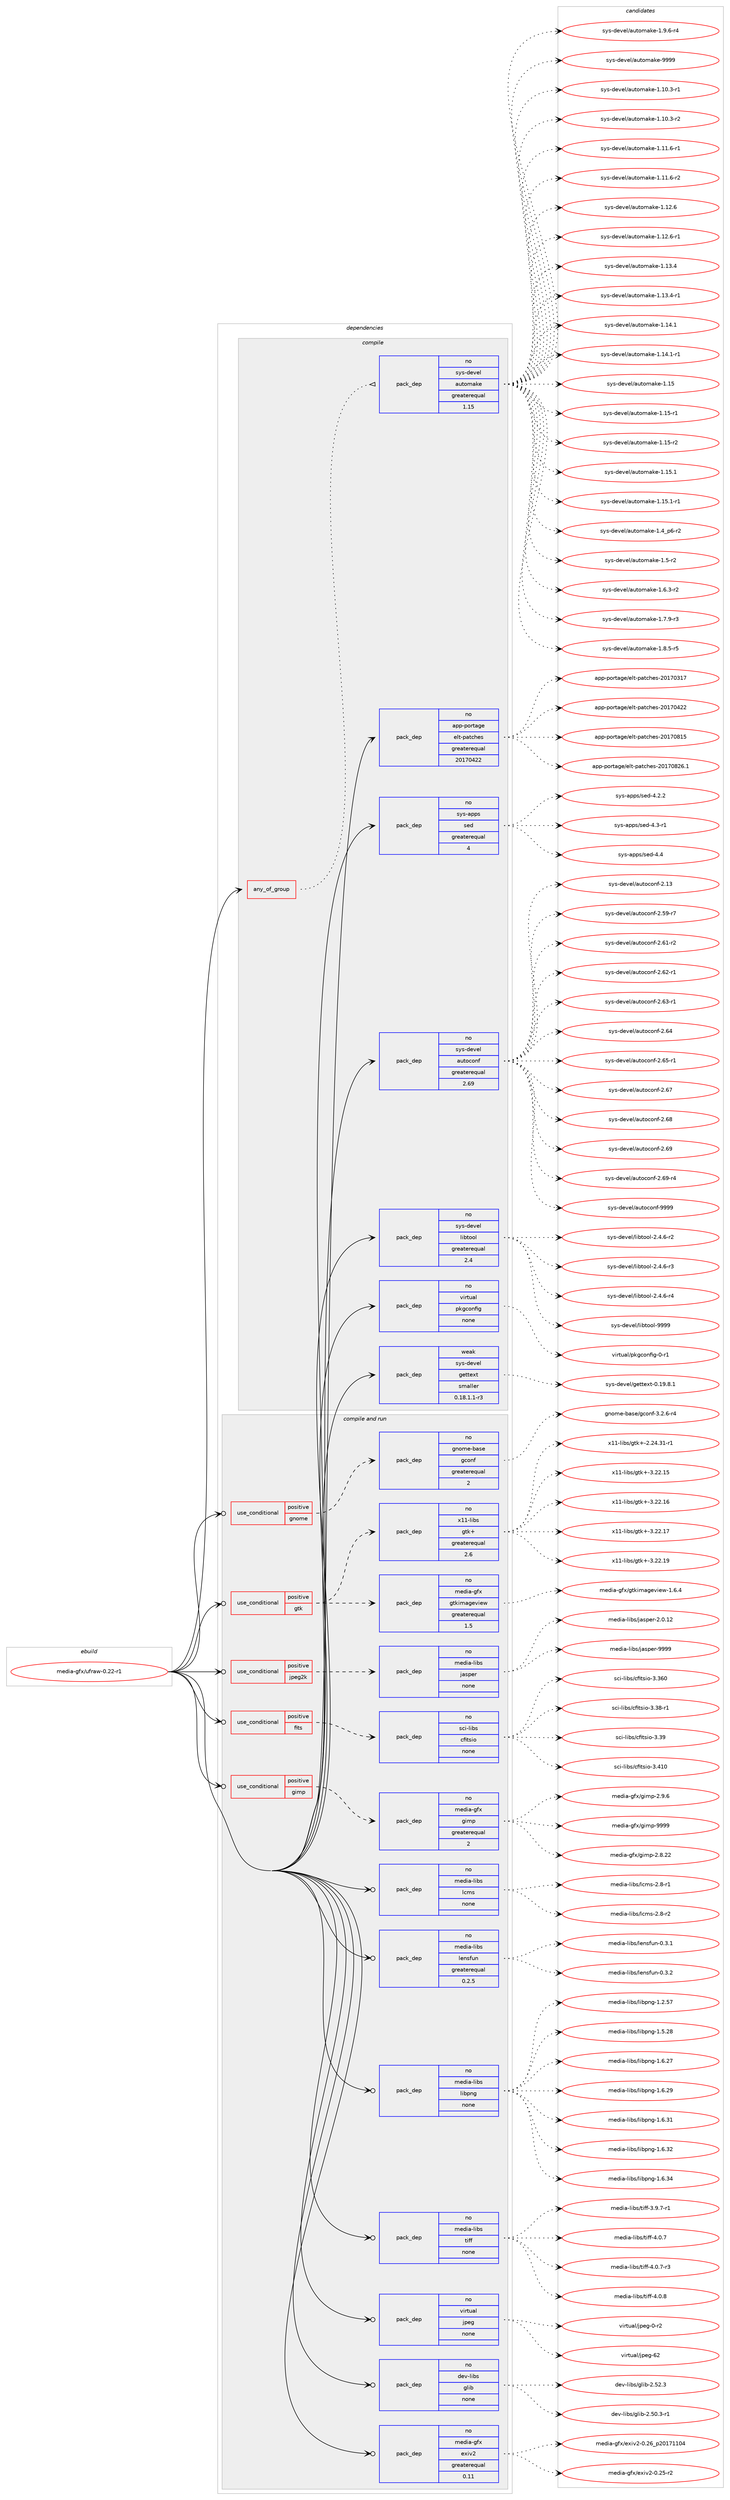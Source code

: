 digraph prolog {

# *************
# Graph options
# *************

newrank=true;
concentrate=true;
compound=true;
graph [rankdir=LR,fontname=Helvetica,fontsize=10,ranksep=1.5];#, ranksep=2.5, nodesep=0.2];
edge  [arrowhead=vee];
node  [fontname=Helvetica,fontsize=10];

# **********
# The ebuild
# **********

subgraph cluster_leftcol {
color=gray;
rank=same;
label=<<i>ebuild</i>>;
id [label="media-gfx/ufraw-0.22-r1", color=red, width=4, href="../media-gfx/ufraw-0.22-r1.svg"];
}

# ****************
# The dependencies
# ****************

subgraph cluster_midcol {
color=gray;
label=<<i>dependencies</i>>;
subgraph cluster_compile {
fillcolor="#eeeeee";
style=filled;
label=<<i>compile</i>>;
subgraph any5341 {
dependency358569 [label=<<TABLE BORDER="0" CELLBORDER="1" CELLSPACING="0" CELLPADDING="4"><TR><TD CELLPADDING="10">any_of_group</TD></TR></TABLE>>, shape=none, color=red];subgraph pack264585 {
dependency358570 [label=<<TABLE BORDER="0" CELLBORDER="1" CELLSPACING="0" CELLPADDING="4" WIDTH="220"><TR><TD ROWSPAN="6" CELLPADDING="30">pack_dep</TD></TR><TR><TD WIDTH="110">no</TD></TR><TR><TD>sys-devel</TD></TR><TR><TD>automake</TD></TR><TR><TD>greaterequal</TD></TR><TR><TD>1.15</TD></TR></TABLE>>, shape=none, color=blue];
}
dependency358569:e -> dependency358570:w [weight=20,style="dotted",arrowhead="oinv"];
}
id:e -> dependency358569:w [weight=20,style="solid",arrowhead="vee"];
subgraph pack264586 {
dependency358571 [label=<<TABLE BORDER="0" CELLBORDER="1" CELLSPACING="0" CELLPADDING="4" WIDTH="220"><TR><TD ROWSPAN="6" CELLPADDING="30">pack_dep</TD></TR><TR><TD WIDTH="110">no</TD></TR><TR><TD>app-portage</TD></TR><TR><TD>elt-patches</TD></TR><TR><TD>greaterequal</TD></TR><TR><TD>20170422</TD></TR></TABLE>>, shape=none, color=blue];
}
id:e -> dependency358571:w [weight=20,style="solid",arrowhead="vee"];
subgraph pack264587 {
dependency358572 [label=<<TABLE BORDER="0" CELLBORDER="1" CELLSPACING="0" CELLPADDING="4" WIDTH="220"><TR><TD ROWSPAN="6" CELLPADDING="30">pack_dep</TD></TR><TR><TD WIDTH="110">no</TD></TR><TR><TD>sys-apps</TD></TR><TR><TD>sed</TD></TR><TR><TD>greaterequal</TD></TR><TR><TD>4</TD></TR></TABLE>>, shape=none, color=blue];
}
id:e -> dependency358572:w [weight=20,style="solid",arrowhead="vee"];
subgraph pack264588 {
dependency358573 [label=<<TABLE BORDER="0" CELLBORDER="1" CELLSPACING="0" CELLPADDING="4" WIDTH="220"><TR><TD ROWSPAN="6" CELLPADDING="30">pack_dep</TD></TR><TR><TD WIDTH="110">no</TD></TR><TR><TD>sys-devel</TD></TR><TR><TD>autoconf</TD></TR><TR><TD>greaterequal</TD></TR><TR><TD>2.69</TD></TR></TABLE>>, shape=none, color=blue];
}
id:e -> dependency358573:w [weight=20,style="solid",arrowhead="vee"];
subgraph pack264589 {
dependency358574 [label=<<TABLE BORDER="0" CELLBORDER="1" CELLSPACING="0" CELLPADDING="4" WIDTH="220"><TR><TD ROWSPAN="6" CELLPADDING="30">pack_dep</TD></TR><TR><TD WIDTH="110">no</TD></TR><TR><TD>sys-devel</TD></TR><TR><TD>libtool</TD></TR><TR><TD>greaterequal</TD></TR><TR><TD>2.4</TD></TR></TABLE>>, shape=none, color=blue];
}
id:e -> dependency358574:w [weight=20,style="solid",arrowhead="vee"];
subgraph pack264590 {
dependency358575 [label=<<TABLE BORDER="0" CELLBORDER="1" CELLSPACING="0" CELLPADDING="4" WIDTH="220"><TR><TD ROWSPAN="6" CELLPADDING="30">pack_dep</TD></TR><TR><TD WIDTH="110">no</TD></TR><TR><TD>virtual</TD></TR><TR><TD>pkgconfig</TD></TR><TR><TD>none</TD></TR><TR><TD></TD></TR></TABLE>>, shape=none, color=blue];
}
id:e -> dependency358575:w [weight=20,style="solid",arrowhead="vee"];
subgraph pack264591 {
dependency358576 [label=<<TABLE BORDER="0" CELLBORDER="1" CELLSPACING="0" CELLPADDING="4" WIDTH="220"><TR><TD ROWSPAN="6" CELLPADDING="30">pack_dep</TD></TR><TR><TD WIDTH="110">weak</TD></TR><TR><TD>sys-devel</TD></TR><TR><TD>gettext</TD></TR><TR><TD>smaller</TD></TR><TR><TD>0.18.1.1-r3</TD></TR></TABLE>>, shape=none, color=blue];
}
id:e -> dependency358576:w [weight=20,style="solid",arrowhead="vee"];
}
subgraph cluster_compileandrun {
fillcolor="#eeeeee";
style=filled;
label=<<i>compile and run</i>>;
subgraph cond88515 {
dependency358577 [label=<<TABLE BORDER="0" CELLBORDER="1" CELLSPACING="0" CELLPADDING="4"><TR><TD ROWSPAN="3" CELLPADDING="10">use_conditional</TD></TR><TR><TD>positive</TD></TR><TR><TD>fits</TD></TR></TABLE>>, shape=none, color=red];
subgraph pack264592 {
dependency358578 [label=<<TABLE BORDER="0" CELLBORDER="1" CELLSPACING="0" CELLPADDING="4" WIDTH="220"><TR><TD ROWSPAN="6" CELLPADDING="30">pack_dep</TD></TR><TR><TD WIDTH="110">no</TD></TR><TR><TD>sci-libs</TD></TR><TR><TD>cfitsio</TD></TR><TR><TD>none</TD></TR><TR><TD></TD></TR></TABLE>>, shape=none, color=blue];
}
dependency358577:e -> dependency358578:w [weight=20,style="dashed",arrowhead="vee"];
}
id:e -> dependency358577:w [weight=20,style="solid",arrowhead="odotvee"];
subgraph cond88516 {
dependency358579 [label=<<TABLE BORDER="0" CELLBORDER="1" CELLSPACING="0" CELLPADDING="4"><TR><TD ROWSPAN="3" CELLPADDING="10">use_conditional</TD></TR><TR><TD>positive</TD></TR><TR><TD>gimp</TD></TR></TABLE>>, shape=none, color=red];
subgraph pack264593 {
dependency358580 [label=<<TABLE BORDER="0" CELLBORDER="1" CELLSPACING="0" CELLPADDING="4" WIDTH="220"><TR><TD ROWSPAN="6" CELLPADDING="30">pack_dep</TD></TR><TR><TD WIDTH="110">no</TD></TR><TR><TD>media-gfx</TD></TR><TR><TD>gimp</TD></TR><TR><TD>greaterequal</TD></TR><TR><TD>2</TD></TR></TABLE>>, shape=none, color=blue];
}
dependency358579:e -> dependency358580:w [weight=20,style="dashed",arrowhead="vee"];
}
id:e -> dependency358579:w [weight=20,style="solid",arrowhead="odotvee"];
subgraph cond88517 {
dependency358581 [label=<<TABLE BORDER="0" CELLBORDER="1" CELLSPACING="0" CELLPADDING="4"><TR><TD ROWSPAN="3" CELLPADDING="10">use_conditional</TD></TR><TR><TD>positive</TD></TR><TR><TD>gnome</TD></TR></TABLE>>, shape=none, color=red];
subgraph pack264594 {
dependency358582 [label=<<TABLE BORDER="0" CELLBORDER="1" CELLSPACING="0" CELLPADDING="4" WIDTH="220"><TR><TD ROWSPAN="6" CELLPADDING="30">pack_dep</TD></TR><TR><TD WIDTH="110">no</TD></TR><TR><TD>gnome-base</TD></TR><TR><TD>gconf</TD></TR><TR><TD>greaterequal</TD></TR><TR><TD>2</TD></TR></TABLE>>, shape=none, color=blue];
}
dependency358581:e -> dependency358582:w [weight=20,style="dashed",arrowhead="vee"];
}
id:e -> dependency358581:w [weight=20,style="solid",arrowhead="odotvee"];
subgraph cond88518 {
dependency358583 [label=<<TABLE BORDER="0" CELLBORDER="1" CELLSPACING="0" CELLPADDING="4"><TR><TD ROWSPAN="3" CELLPADDING="10">use_conditional</TD></TR><TR><TD>positive</TD></TR><TR><TD>gtk</TD></TR></TABLE>>, shape=none, color=red];
subgraph pack264595 {
dependency358584 [label=<<TABLE BORDER="0" CELLBORDER="1" CELLSPACING="0" CELLPADDING="4" WIDTH="220"><TR><TD ROWSPAN="6" CELLPADDING="30">pack_dep</TD></TR><TR><TD WIDTH="110">no</TD></TR><TR><TD>media-gfx</TD></TR><TR><TD>gtkimageview</TD></TR><TR><TD>greaterequal</TD></TR><TR><TD>1.5</TD></TR></TABLE>>, shape=none, color=blue];
}
dependency358583:e -> dependency358584:w [weight=20,style="dashed",arrowhead="vee"];
subgraph pack264596 {
dependency358585 [label=<<TABLE BORDER="0" CELLBORDER="1" CELLSPACING="0" CELLPADDING="4" WIDTH="220"><TR><TD ROWSPAN="6" CELLPADDING="30">pack_dep</TD></TR><TR><TD WIDTH="110">no</TD></TR><TR><TD>x11-libs</TD></TR><TR><TD>gtk+</TD></TR><TR><TD>greaterequal</TD></TR><TR><TD>2.6</TD></TR></TABLE>>, shape=none, color=blue];
}
dependency358583:e -> dependency358585:w [weight=20,style="dashed",arrowhead="vee"];
}
id:e -> dependency358583:w [weight=20,style="solid",arrowhead="odotvee"];
subgraph cond88519 {
dependency358586 [label=<<TABLE BORDER="0" CELLBORDER="1" CELLSPACING="0" CELLPADDING="4"><TR><TD ROWSPAN="3" CELLPADDING="10">use_conditional</TD></TR><TR><TD>positive</TD></TR><TR><TD>jpeg2k</TD></TR></TABLE>>, shape=none, color=red];
subgraph pack264597 {
dependency358587 [label=<<TABLE BORDER="0" CELLBORDER="1" CELLSPACING="0" CELLPADDING="4" WIDTH="220"><TR><TD ROWSPAN="6" CELLPADDING="30">pack_dep</TD></TR><TR><TD WIDTH="110">no</TD></TR><TR><TD>media-libs</TD></TR><TR><TD>jasper</TD></TR><TR><TD>none</TD></TR><TR><TD></TD></TR></TABLE>>, shape=none, color=blue];
}
dependency358586:e -> dependency358587:w [weight=20,style="dashed",arrowhead="vee"];
}
id:e -> dependency358586:w [weight=20,style="solid",arrowhead="odotvee"];
subgraph pack264598 {
dependency358588 [label=<<TABLE BORDER="0" CELLBORDER="1" CELLSPACING="0" CELLPADDING="4" WIDTH="220"><TR><TD ROWSPAN="6" CELLPADDING="30">pack_dep</TD></TR><TR><TD WIDTH="110">no</TD></TR><TR><TD>dev-libs</TD></TR><TR><TD>glib</TD></TR><TR><TD>none</TD></TR><TR><TD></TD></TR></TABLE>>, shape=none, color=blue];
}
id:e -> dependency358588:w [weight=20,style="solid",arrowhead="odotvee"];
subgraph pack264599 {
dependency358589 [label=<<TABLE BORDER="0" CELLBORDER="1" CELLSPACING="0" CELLPADDING="4" WIDTH="220"><TR><TD ROWSPAN="6" CELLPADDING="30">pack_dep</TD></TR><TR><TD WIDTH="110">no</TD></TR><TR><TD>media-gfx</TD></TR><TR><TD>exiv2</TD></TR><TR><TD>greaterequal</TD></TR><TR><TD>0.11</TD></TR></TABLE>>, shape=none, color=blue];
}
id:e -> dependency358589:w [weight=20,style="solid",arrowhead="odotvee"];
subgraph pack264600 {
dependency358590 [label=<<TABLE BORDER="0" CELLBORDER="1" CELLSPACING="0" CELLPADDING="4" WIDTH="220"><TR><TD ROWSPAN="6" CELLPADDING="30">pack_dep</TD></TR><TR><TD WIDTH="110">no</TD></TR><TR><TD>media-libs</TD></TR><TR><TD>lcms</TD></TR><TR><TD>none</TD></TR><TR><TD></TD></TR></TABLE>>, shape=none, color=blue];
}
id:e -> dependency358590:w [weight=20,style="solid",arrowhead="odotvee"];
subgraph pack264601 {
dependency358591 [label=<<TABLE BORDER="0" CELLBORDER="1" CELLSPACING="0" CELLPADDING="4" WIDTH="220"><TR><TD ROWSPAN="6" CELLPADDING="30">pack_dep</TD></TR><TR><TD WIDTH="110">no</TD></TR><TR><TD>media-libs</TD></TR><TR><TD>lensfun</TD></TR><TR><TD>greaterequal</TD></TR><TR><TD>0.2.5</TD></TR></TABLE>>, shape=none, color=blue];
}
id:e -> dependency358591:w [weight=20,style="solid",arrowhead="odotvee"];
subgraph pack264602 {
dependency358592 [label=<<TABLE BORDER="0" CELLBORDER="1" CELLSPACING="0" CELLPADDING="4" WIDTH="220"><TR><TD ROWSPAN="6" CELLPADDING="30">pack_dep</TD></TR><TR><TD WIDTH="110">no</TD></TR><TR><TD>media-libs</TD></TR><TR><TD>libpng</TD></TR><TR><TD>none</TD></TR><TR><TD></TD></TR></TABLE>>, shape=none, color=blue];
}
id:e -> dependency358592:w [weight=20,style="solid",arrowhead="odotvee"];
subgraph pack264603 {
dependency358593 [label=<<TABLE BORDER="0" CELLBORDER="1" CELLSPACING="0" CELLPADDING="4" WIDTH="220"><TR><TD ROWSPAN="6" CELLPADDING="30">pack_dep</TD></TR><TR><TD WIDTH="110">no</TD></TR><TR><TD>media-libs</TD></TR><TR><TD>tiff</TD></TR><TR><TD>none</TD></TR><TR><TD></TD></TR></TABLE>>, shape=none, color=blue];
}
id:e -> dependency358593:w [weight=20,style="solid",arrowhead="odotvee"];
subgraph pack264604 {
dependency358594 [label=<<TABLE BORDER="0" CELLBORDER="1" CELLSPACING="0" CELLPADDING="4" WIDTH="220"><TR><TD ROWSPAN="6" CELLPADDING="30">pack_dep</TD></TR><TR><TD WIDTH="110">no</TD></TR><TR><TD>virtual</TD></TR><TR><TD>jpeg</TD></TR><TR><TD>none</TD></TR><TR><TD></TD></TR></TABLE>>, shape=none, color=blue];
}
id:e -> dependency358594:w [weight=20,style="solid",arrowhead="odotvee"];
}
subgraph cluster_run {
fillcolor="#eeeeee";
style=filled;
label=<<i>run</i>>;
}
}

# **************
# The candidates
# **************

subgraph cluster_choices {
rank=same;
color=gray;
label=<<i>candidates</i>>;

subgraph choice264585 {
color=black;
nodesep=1;
choice11512111545100101118101108479711711611110997107101454946494846514511449 [label="sys-devel/automake-1.10.3-r1", color=red, width=4,href="../sys-devel/automake-1.10.3-r1.svg"];
choice11512111545100101118101108479711711611110997107101454946494846514511450 [label="sys-devel/automake-1.10.3-r2", color=red, width=4,href="../sys-devel/automake-1.10.3-r2.svg"];
choice11512111545100101118101108479711711611110997107101454946494946544511449 [label="sys-devel/automake-1.11.6-r1", color=red, width=4,href="../sys-devel/automake-1.11.6-r1.svg"];
choice11512111545100101118101108479711711611110997107101454946494946544511450 [label="sys-devel/automake-1.11.6-r2", color=red, width=4,href="../sys-devel/automake-1.11.6-r2.svg"];
choice1151211154510010111810110847971171161111099710710145494649504654 [label="sys-devel/automake-1.12.6", color=red, width=4,href="../sys-devel/automake-1.12.6.svg"];
choice11512111545100101118101108479711711611110997107101454946495046544511449 [label="sys-devel/automake-1.12.6-r1", color=red, width=4,href="../sys-devel/automake-1.12.6-r1.svg"];
choice1151211154510010111810110847971171161111099710710145494649514652 [label="sys-devel/automake-1.13.4", color=red, width=4,href="../sys-devel/automake-1.13.4.svg"];
choice11512111545100101118101108479711711611110997107101454946495146524511449 [label="sys-devel/automake-1.13.4-r1", color=red, width=4,href="../sys-devel/automake-1.13.4-r1.svg"];
choice1151211154510010111810110847971171161111099710710145494649524649 [label="sys-devel/automake-1.14.1", color=red, width=4,href="../sys-devel/automake-1.14.1.svg"];
choice11512111545100101118101108479711711611110997107101454946495246494511449 [label="sys-devel/automake-1.14.1-r1", color=red, width=4,href="../sys-devel/automake-1.14.1-r1.svg"];
choice115121115451001011181011084797117116111109971071014549464953 [label="sys-devel/automake-1.15", color=red, width=4,href="../sys-devel/automake-1.15.svg"];
choice1151211154510010111810110847971171161111099710710145494649534511449 [label="sys-devel/automake-1.15-r1", color=red, width=4,href="../sys-devel/automake-1.15-r1.svg"];
choice1151211154510010111810110847971171161111099710710145494649534511450 [label="sys-devel/automake-1.15-r2", color=red, width=4,href="../sys-devel/automake-1.15-r2.svg"];
choice1151211154510010111810110847971171161111099710710145494649534649 [label="sys-devel/automake-1.15.1", color=red, width=4,href="../sys-devel/automake-1.15.1.svg"];
choice11512111545100101118101108479711711611110997107101454946495346494511449 [label="sys-devel/automake-1.15.1-r1", color=red, width=4,href="../sys-devel/automake-1.15.1-r1.svg"];
choice115121115451001011181011084797117116111109971071014549465295112544511450 [label="sys-devel/automake-1.4_p6-r2", color=red, width=4,href="../sys-devel/automake-1.4_p6-r2.svg"];
choice11512111545100101118101108479711711611110997107101454946534511450 [label="sys-devel/automake-1.5-r2", color=red, width=4,href="../sys-devel/automake-1.5-r2.svg"];
choice115121115451001011181011084797117116111109971071014549465446514511450 [label="sys-devel/automake-1.6.3-r2", color=red, width=4,href="../sys-devel/automake-1.6.3-r2.svg"];
choice115121115451001011181011084797117116111109971071014549465546574511451 [label="sys-devel/automake-1.7.9-r3", color=red, width=4,href="../sys-devel/automake-1.7.9-r3.svg"];
choice115121115451001011181011084797117116111109971071014549465646534511453 [label="sys-devel/automake-1.8.5-r5", color=red, width=4,href="../sys-devel/automake-1.8.5-r5.svg"];
choice115121115451001011181011084797117116111109971071014549465746544511452 [label="sys-devel/automake-1.9.6-r4", color=red, width=4,href="../sys-devel/automake-1.9.6-r4.svg"];
choice115121115451001011181011084797117116111109971071014557575757 [label="sys-devel/automake-9999", color=red, width=4,href="../sys-devel/automake-9999.svg"];
dependency358570:e -> choice11512111545100101118101108479711711611110997107101454946494846514511449:w [style=dotted,weight="100"];
dependency358570:e -> choice11512111545100101118101108479711711611110997107101454946494846514511450:w [style=dotted,weight="100"];
dependency358570:e -> choice11512111545100101118101108479711711611110997107101454946494946544511449:w [style=dotted,weight="100"];
dependency358570:e -> choice11512111545100101118101108479711711611110997107101454946494946544511450:w [style=dotted,weight="100"];
dependency358570:e -> choice1151211154510010111810110847971171161111099710710145494649504654:w [style=dotted,weight="100"];
dependency358570:e -> choice11512111545100101118101108479711711611110997107101454946495046544511449:w [style=dotted,weight="100"];
dependency358570:e -> choice1151211154510010111810110847971171161111099710710145494649514652:w [style=dotted,weight="100"];
dependency358570:e -> choice11512111545100101118101108479711711611110997107101454946495146524511449:w [style=dotted,weight="100"];
dependency358570:e -> choice1151211154510010111810110847971171161111099710710145494649524649:w [style=dotted,weight="100"];
dependency358570:e -> choice11512111545100101118101108479711711611110997107101454946495246494511449:w [style=dotted,weight="100"];
dependency358570:e -> choice115121115451001011181011084797117116111109971071014549464953:w [style=dotted,weight="100"];
dependency358570:e -> choice1151211154510010111810110847971171161111099710710145494649534511449:w [style=dotted,weight="100"];
dependency358570:e -> choice1151211154510010111810110847971171161111099710710145494649534511450:w [style=dotted,weight="100"];
dependency358570:e -> choice1151211154510010111810110847971171161111099710710145494649534649:w [style=dotted,weight="100"];
dependency358570:e -> choice11512111545100101118101108479711711611110997107101454946495346494511449:w [style=dotted,weight="100"];
dependency358570:e -> choice115121115451001011181011084797117116111109971071014549465295112544511450:w [style=dotted,weight="100"];
dependency358570:e -> choice11512111545100101118101108479711711611110997107101454946534511450:w [style=dotted,weight="100"];
dependency358570:e -> choice115121115451001011181011084797117116111109971071014549465446514511450:w [style=dotted,weight="100"];
dependency358570:e -> choice115121115451001011181011084797117116111109971071014549465546574511451:w [style=dotted,weight="100"];
dependency358570:e -> choice115121115451001011181011084797117116111109971071014549465646534511453:w [style=dotted,weight="100"];
dependency358570:e -> choice115121115451001011181011084797117116111109971071014549465746544511452:w [style=dotted,weight="100"];
dependency358570:e -> choice115121115451001011181011084797117116111109971071014557575757:w [style=dotted,weight="100"];
}
subgraph choice264586 {
color=black;
nodesep=1;
choice97112112451121111141169710310147101108116451129711699104101115455048495548514955 [label="app-portage/elt-patches-20170317", color=red, width=4,href="../app-portage/elt-patches-20170317.svg"];
choice97112112451121111141169710310147101108116451129711699104101115455048495548525050 [label="app-portage/elt-patches-20170422", color=red, width=4,href="../app-portage/elt-patches-20170422.svg"];
choice97112112451121111141169710310147101108116451129711699104101115455048495548564953 [label="app-portage/elt-patches-20170815", color=red, width=4,href="../app-portage/elt-patches-20170815.svg"];
choice971121124511211111411697103101471011081164511297116991041011154550484955485650544649 [label="app-portage/elt-patches-20170826.1", color=red, width=4,href="../app-portage/elt-patches-20170826.1.svg"];
dependency358571:e -> choice97112112451121111141169710310147101108116451129711699104101115455048495548514955:w [style=dotted,weight="100"];
dependency358571:e -> choice97112112451121111141169710310147101108116451129711699104101115455048495548525050:w [style=dotted,weight="100"];
dependency358571:e -> choice97112112451121111141169710310147101108116451129711699104101115455048495548564953:w [style=dotted,weight="100"];
dependency358571:e -> choice971121124511211111411697103101471011081164511297116991041011154550484955485650544649:w [style=dotted,weight="100"];
}
subgraph choice264587 {
color=black;
nodesep=1;
choice115121115459711211211547115101100455246504650 [label="sys-apps/sed-4.2.2", color=red, width=4,href="../sys-apps/sed-4.2.2.svg"];
choice115121115459711211211547115101100455246514511449 [label="sys-apps/sed-4.3-r1", color=red, width=4,href="../sys-apps/sed-4.3-r1.svg"];
choice11512111545971121121154711510110045524652 [label="sys-apps/sed-4.4", color=red, width=4,href="../sys-apps/sed-4.4.svg"];
dependency358572:e -> choice115121115459711211211547115101100455246504650:w [style=dotted,weight="100"];
dependency358572:e -> choice115121115459711211211547115101100455246514511449:w [style=dotted,weight="100"];
dependency358572:e -> choice11512111545971121121154711510110045524652:w [style=dotted,weight="100"];
}
subgraph choice264588 {
color=black;
nodesep=1;
choice115121115451001011181011084797117116111991111101024550464951 [label="sys-devel/autoconf-2.13", color=red, width=4,href="../sys-devel/autoconf-2.13.svg"];
choice1151211154510010111810110847971171161119911111010245504653574511455 [label="sys-devel/autoconf-2.59-r7", color=red, width=4,href="../sys-devel/autoconf-2.59-r7.svg"];
choice1151211154510010111810110847971171161119911111010245504654494511450 [label="sys-devel/autoconf-2.61-r2", color=red, width=4,href="../sys-devel/autoconf-2.61-r2.svg"];
choice1151211154510010111810110847971171161119911111010245504654504511449 [label="sys-devel/autoconf-2.62-r1", color=red, width=4,href="../sys-devel/autoconf-2.62-r1.svg"];
choice1151211154510010111810110847971171161119911111010245504654514511449 [label="sys-devel/autoconf-2.63-r1", color=red, width=4,href="../sys-devel/autoconf-2.63-r1.svg"];
choice115121115451001011181011084797117116111991111101024550465452 [label="sys-devel/autoconf-2.64", color=red, width=4,href="../sys-devel/autoconf-2.64.svg"];
choice1151211154510010111810110847971171161119911111010245504654534511449 [label="sys-devel/autoconf-2.65-r1", color=red, width=4,href="../sys-devel/autoconf-2.65-r1.svg"];
choice115121115451001011181011084797117116111991111101024550465455 [label="sys-devel/autoconf-2.67", color=red, width=4,href="../sys-devel/autoconf-2.67.svg"];
choice115121115451001011181011084797117116111991111101024550465456 [label="sys-devel/autoconf-2.68", color=red, width=4,href="../sys-devel/autoconf-2.68.svg"];
choice115121115451001011181011084797117116111991111101024550465457 [label="sys-devel/autoconf-2.69", color=red, width=4,href="../sys-devel/autoconf-2.69.svg"];
choice1151211154510010111810110847971171161119911111010245504654574511452 [label="sys-devel/autoconf-2.69-r4", color=red, width=4,href="../sys-devel/autoconf-2.69-r4.svg"];
choice115121115451001011181011084797117116111991111101024557575757 [label="sys-devel/autoconf-9999", color=red, width=4,href="../sys-devel/autoconf-9999.svg"];
dependency358573:e -> choice115121115451001011181011084797117116111991111101024550464951:w [style=dotted,weight="100"];
dependency358573:e -> choice1151211154510010111810110847971171161119911111010245504653574511455:w [style=dotted,weight="100"];
dependency358573:e -> choice1151211154510010111810110847971171161119911111010245504654494511450:w [style=dotted,weight="100"];
dependency358573:e -> choice1151211154510010111810110847971171161119911111010245504654504511449:w [style=dotted,weight="100"];
dependency358573:e -> choice1151211154510010111810110847971171161119911111010245504654514511449:w [style=dotted,weight="100"];
dependency358573:e -> choice115121115451001011181011084797117116111991111101024550465452:w [style=dotted,weight="100"];
dependency358573:e -> choice1151211154510010111810110847971171161119911111010245504654534511449:w [style=dotted,weight="100"];
dependency358573:e -> choice115121115451001011181011084797117116111991111101024550465455:w [style=dotted,weight="100"];
dependency358573:e -> choice115121115451001011181011084797117116111991111101024550465456:w [style=dotted,weight="100"];
dependency358573:e -> choice115121115451001011181011084797117116111991111101024550465457:w [style=dotted,weight="100"];
dependency358573:e -> choice1151211154510010111810110847971171161119911111010245504654574511452:w [style=dotted,weight="100"];
dependency358573:e -> choice115121115451001011181011084797117116111991111101024557575757:w [style=dotted,weight="100"];
}
subgraph choice264589 {
color=black;
nodesep=1;
choice1151211154510010111810110847108105981161111111084550465246544511450 [label="sys-devel/libtool-2.4.6-r2", color=red, width=4,href="../sys-devel/libtool-2.4.6-r2.svg"];
choice1151211154510010111810110847108105981161111111084550465246544511451 [label="sys-devel/libtool-2.4.6-r3", color=red, width=4,href="../sys-devel/libtool-2.4.6-r3.svg"];
choice1151211154510010111810110847108105981161111111084550465246544511452 [label="sys-devel/libtool-2.4.6-r4", color=red, width=4,href="../sys-devel/libtool-2.4.6-r4.svg"];
choice1151211154510010111810110847108105981161111111084557575757 [label="sys-devel/libtool-9999", color=red, width=4,href="../sys-devel/libtool-9999.svg"];
dependency358574:e -> choice1151211154510010111810110847108105981161111111084550465246544511450:w [style=dotted,weight="100"];
dependency358574:e -> choice1151211154510010111810110847108105981161111111084550465246544511451:w [style=dotted,weight="100"];
dependency358574:e -> choice1151211154510010111810110847108105981161111111084550465246544511452:w [style=dotted,weight="100"];
dependency358574:e -> choice1151211154510010111810110847108105981161111111084557575757:w [style=dotted,weight="100"];
}
subgraph choice264590 {
color=black;
nodesep=1;
choice11810511411611797108471121071039911111010210510345484511449 [label="virtual/pkgconfig-0-r1", color=red, width=4,href="../virtual/pkgconfig-0-r1.svg"];
dependency358575:e -> choice11810511411611797108471121071039911111010210510345484511449:w [style=dotted,weight="100"];
}
subgraph choice264591 {
color=black;
nodesep=1;
choice1151211154510010111810110847103101116116101120116454846495746564649 [label="sys-devel/gettext-0.19.8.1", color=red, width=4,href="../sys-devel/gettext-0.19.8.1.svg"];
dependency358576:e -> choice1151211154510010111810110847103101116116101120116454846495746564649:w [style=dotted,weight="100"];
}
subgraph choice264592 {
color=black;
nodesep=1;
choice1159910545108105981154799102105116115105111455146515448 [label="sci-libs/cfitsio-3.360", color=red, width=4,href="../sci-libs/cfitsio-3.360.svg"];
choice115991054510810598115479910210511611510511145514651564511449 [label="sci-libs/cfitsio-3.38-r1", color=red, width=4,href="../sci-libs/cfitsio-3.38-r1.svg"];
choice11599105451081059811547991021051161151051114551465157 [label="sci-libs/cfitsio-3.39", color=red, width=4,href="../sci-libs/cfitsio-3.39.svg"];
choice1159910545108105981154799102105116115105111455146524948 [label="sci-libs/cfitsio-3.410", color=red, width=4,href="../sci-libs/cfitsio-3.410.svg"];
dependency358578:e -> choice1159910545108105981154799102105116115105111455146515448:w [style=dotted,weight="100"];
dependency358578:e -> choice115991054510810598115479910210511611510511145514651564511449:w [style=dotted,weight="100"];
dependency358578:e -> choice11599105451081059811547991021051161151051114551465157:w [style=dotted,weight="100"];
dependency358578:e -> choice1159910545108105981154799102105116115105111455146524948:w [style=dotted,weight="100"];
}
subgraph choice264593 {
color=black;
nodesep=1;
choice10910110010597451031021204710310510911245504656465050 [label="media-gfx/gimp-2.8.22", color=red, width=4,href="../media-gfx/gimp-2.8.22.svg"];
choice109101100105974510310212047103105109112455046574654 [label="media-gfx/gimp-2.9.6", color=red, width=4,href="../media-gfx/gimp-2.9.6.svg"];
choice1091011001059745103102120471031051091124557575757 [label="media-gfx/gimp-9999", color=red, width=4,href="../media-gfx/gimp-9999.svg"];
dependency358580:e -> choice10910110010597451031021204710310510911245504656465050:w [style=dotted,weight="100"];
dependency358580:e -> choice109101100105974510310212047103105109112455046574654:w [style=dotted,weight="100"];
dependency358580:e -> choice1091011001059745103102120471031051091124557575757:w [style=dotted,weight="100"];
}
subgraph choice264594 {
color=black;
nodesep=1;
choice10311011110910145989711510147103991111101024551465046544511452 [label="gnome-base/gconf-3.2.6-r4", color=red, width=4,href="../gnome-base/gconf-3.2.6-r4.svg"];
dependency358582:e -> choice10311011110910145989711510147103991111101024551465046544511452:w [style=dotted,weight="100"];
}
subgraph choice264595 {
color=black;
nodesep=1;
choice10910110010597451031021204710311610710510997103101118105101119454946544652 [label="media-gfx/gtkimageview-1.6.4", color=red, width=4,href="../media-gfx/gtkimageview-1.6.4.svg"];
dependency358584:e -> choice10910110010597451031021204710311610710510997103101118105101119454946544652:w [style=dotted,weight="100"];
}
subgraph choice264596 {
color=black;
nodesep=1;
choice12049494510810598115471031161074345504650524651494511449 [label="x11-libs/gtk+-2.24.31-r1", color=red, width=4,href="../x11-libs/gtk+-2.24.31-r1.svg"];
choice1204949451081059811547103116107434551465050464953 [label="x11-libs/gtk+-3.22.15", color=red, width=4,href="../x11-libs/gtk+-3.22.15.svg"];
choice1204949451081059811547103116107434551465050464954 [label="x11-libs/gtk+-3.22.16", color=red, width=4,href="../x11-libs/gtk+-3.22.16.svg"];
choice1204949451081059811547103116107434551465050464955 [label="x11-libs/gtk+-3.22.17", color=red, width=4,href="../x11-libs/gtk+-3.22.17.svg"];
choice1204949451081059811547103116107434551465050464957 [label="x11-libs/gtk+-3.22.19", color=red, width=4,href="../x11-libs/gtk+-3.22.19.svg"];
dependency358585:e -> choice12049494510810598115471031161074345504650524651494511449:w [style=dotted,weight="100"];
dependency358585:e -> choice1204949451081059811547103116107434551465050464953:w [style=dotted,weight="100"];
dependency358585:e -> choice1204949451081059811547103116107434551465050464954:w [style=dotted,weight="100"];
dependency358585:e -> choice1204949451081059811547103116107434551465050464955:w [style=dotted,weight="100"];
dependency358585:e -> choice1204949451081059811547103116107434551465050464957:w [style=dotted,weight="100"];
}
subgraph choice264597 {
color=black;
nodesep=1;
choice109101100105974510810598115471069711511210111445504648464950 [label="media-libs/jasper-2.0.12", color=red, width=4,href="../media-libs/jasper-2.0.12.svg"];
choice10910110010597451081059811547106971151121011144557575757 [label="media-libs/jasper-9999", color=red, width=4,href="../media-libs/jasper-9999.svg"];
dependency358587:e -> choice109101100105974510810598115471069711511210111445504648464950:w [style=dotted,weight="100"];
dependency358587:e -> choice10910110010597451081059811547106971151121011144557575757:w [style=dotted,weight="100"];
}
subgraph choice264598 {
color=black;
nodesep=1;
choice10010111845108105981154710310810598455046534846514511449 [label="dev-libs/glib-2.50.3-r1", color=red, width=4,href="../dev-libs/glib-2.50.3-r1.svg"];
choice1001011184510810598115471031081059845504653504651 [label="dev-libs/glib-2.52.3", color=red, width=4,href="../dev-libs/glib-2.52.3.svg"];
dependency358588:e -> choice10010111845108105981154710310810598455046534846514511449:w [style=dotted,weight="100"];
dependency358588:e -> choice1001011184510810598115471031081059845504653504651:w [style=dotted,weight="100"];
}
subgraph choice264599 {
color=black;
nodesep=1;
choice1091011001059745103102120471011201051185045484650534511450 [label="media-gfx/exiv2-0.25-r2", color=red, width=4,href="../media-gfx/exiv2-0.25-r2.svg"];
choice109101100105974510310212047101120105118504548465054951125048495549494852 [label="media-gfx/exiv2-0.26_p20171104", color=red, width=4,href="../media-gfx/exiv2-0.26_p20171104.svg"];
dependency358589:e -> choice1091011001059745103102120471011201051185045484650534511450:w [style=dotted,weight="100"];
dependency358589:e -> choice109101100105974510310212047101120105118504548465054951125048495549494852:w [style=dotted,weight="100"];
}
subgraph choice264600 {
color=black;
nodesep=1;
choice1091011001059745108105981154710899109115455046564511449 [label="media-libs/lcms-2.8-r1", color=red, width=4,href="../media-libs/lcms-2.8-r1.svg"];
choice1091011001059745108105981154710899109115455046564511450 [label="media-libs/lcms-2.8-r2", color=red, width=4,href="../media-libs/lcms-2.8-r2.svg"];
dependency358590:e -> choice1091011001059745108105981154710899109115455046564511449:w [style=dotted,weight="100"];
dependency358590:e -> choice1091011001059745108105981154710899109115455046564511450:w [style=dotted,weight="100"];
}
subgraph choice264601 {
color=black;
nodesep=1;
choice10910110010597451081059811547108101110115102117110454846514649 [label="media-libs/lensfun-0.3.1", color=red, width=4,href="../media-libs/lensfun-0.3.1.svg"];
choice10910110010597451081059811547108101110115102117110454846514650 [label="media-libs/lensfun-0.3.2", color=red, width=4,href="../media-libs/lensfun-0.3.2.svg"];
dependency358591:e -> choice10910110010597451081059811547108101110115102117110454846514649:w [style=dotted,weight="100"];
dependency358591:e -> choice10910110010597451081059811547108101110115102117110454846514650:w [style=dotted,weight="100"];
}
subgraph choice264602 {
color=black;
nodesep=1;
choice109101100105974510810598115471081059811211010345494650465355 [label="media-libs/libpng-1.2.57", color=red, width=4,href="../media-libs/libpng-1.2.57.svg"];
choice109101100105974510810598115471081059811211010345494653465056 [label="media-libs/libpng-1.5.28", color=red, width=4,href="../media-libs/libpng-1.5.28.svg"];
choice109101100105974510810598115471081059811211010345494654465055 [label="media-libs/libpng-1.6.27", color=red, width=4,href="../media-libs/libpng-1.6.27.svg"];
choice109101100105974510810598115471081059811211010345494654465057 [label="media-libs/libpng-1.6.29", color=red, width=4,href="../media-libs/libpng-1.6.29.svg"];
choice109101100105974510810598115471081059811211010345494654465149 [label="media-libs/libpng-1.6.31", color=red, width=4,href="../media-libs/libpng-1.6.31.svg"];
choice109101100105974510810598115471081059811211010345494654465150 [label="media-libs/libpng-1.6.32", color=red, width=4,href="../media-libs/libpng-1.6.32.svg"];
choice109101100105974510810598115471081059811211010345494654465152 [label="media-libs/libpng-1.6.34", color=red, width=4,href="../media-libs/libpng-1.6.34.svg"];
dependency358592:e -> choice109101100105974510810598115471081059811211010345494650465355:w [style=dotted,weight="100"];
dependency358592:e -> choice109101100105974510810598115471081059811211010345494653465056:w [style=dotted,weight="100"];
dependency358592:e -> choice109101100105974510810598115471081059811211010345494654465055:w [style=dotted,weight="100"];
dependency358592:e -> choice109101100105974510810598115471081059811211010345494654465057:w [style=dotted,weight="100"];
dependency358592:e -> choice109101100105974510810598115471081059811211010345494654465149:w [style=dotted,weight="100"];
dependency358592:e -> choice109101100105974510810598115471081059811211010345494654465150:w [style=dotted,weight="100"];
dependency358592:e -> choice109101100105974510810598115471081059811211010345494654465152:w [style=dotted,weight="100"];
}
subgraph choice264603 {
color=black;
nodesep=1;
choice109101100105974510810598115471161051021024551465746554511449 [label="media-libs/tiff-3.9.7-r1", color=red, width=4,href="../media-libs/tiff-3.9.7-r1.svg"];
choice10910110010597451081059811547116105102102455246484655 [label="media-libs/tiff-4.0.7", color=red, width=4,href="../media-libs/tiff-4.0.7.svg"];
choice109101100105974510810598115471161051021024552464846554511451 [label="media-libs/tiff-4.0.7-r3", color=red, width=4,href="../media-libs/tiff-4.0.7-r3.svg"];
choice10910110010597451081059811547116105102102455246484656 [label="media-libs/tiff-4.0.8", color=red, width=4,href="../media-libs/tiff-4.0.8.svg"];
dependency358593:e -> choice109101100105974510810598115471161051021024551465746554511449:w [style=dotted,weight="100"];
dependency358593:e -> choice10910110010597451081059811547116105102102455246484655:w [style=dotted,weight="100"];
dependency358593:e -> choice109101100105974510810598115471161051021024552464846554511451:w [style=dotted,weight="100"];
dependency358593:e -> choice10910110010597451081059811547116105102102455246484656:w [style=dotted,weight="100"];
}
subgraph choice264604 {
color=black;
nodesep=1;
choice118105114116117971084710611210110345484511450 [label="virtual/jpeg-0-r2", color=red, width=4,href="../virtual/jpeg-0-r2.svg"];
choice1181051141161179710847106112101103455450 [label="virtual/jpeg-62", color=red, width=4,href="../virtual/jpeg-62.svg"];
dependency358594:e -> choice118105114116117971084710611210110345484511450:w [style=dotted,weight="100"];
dependency358594:e -> choice1181051141161179710847106112101103455450:w [style=dotted,weight="100"];
}
}

}
